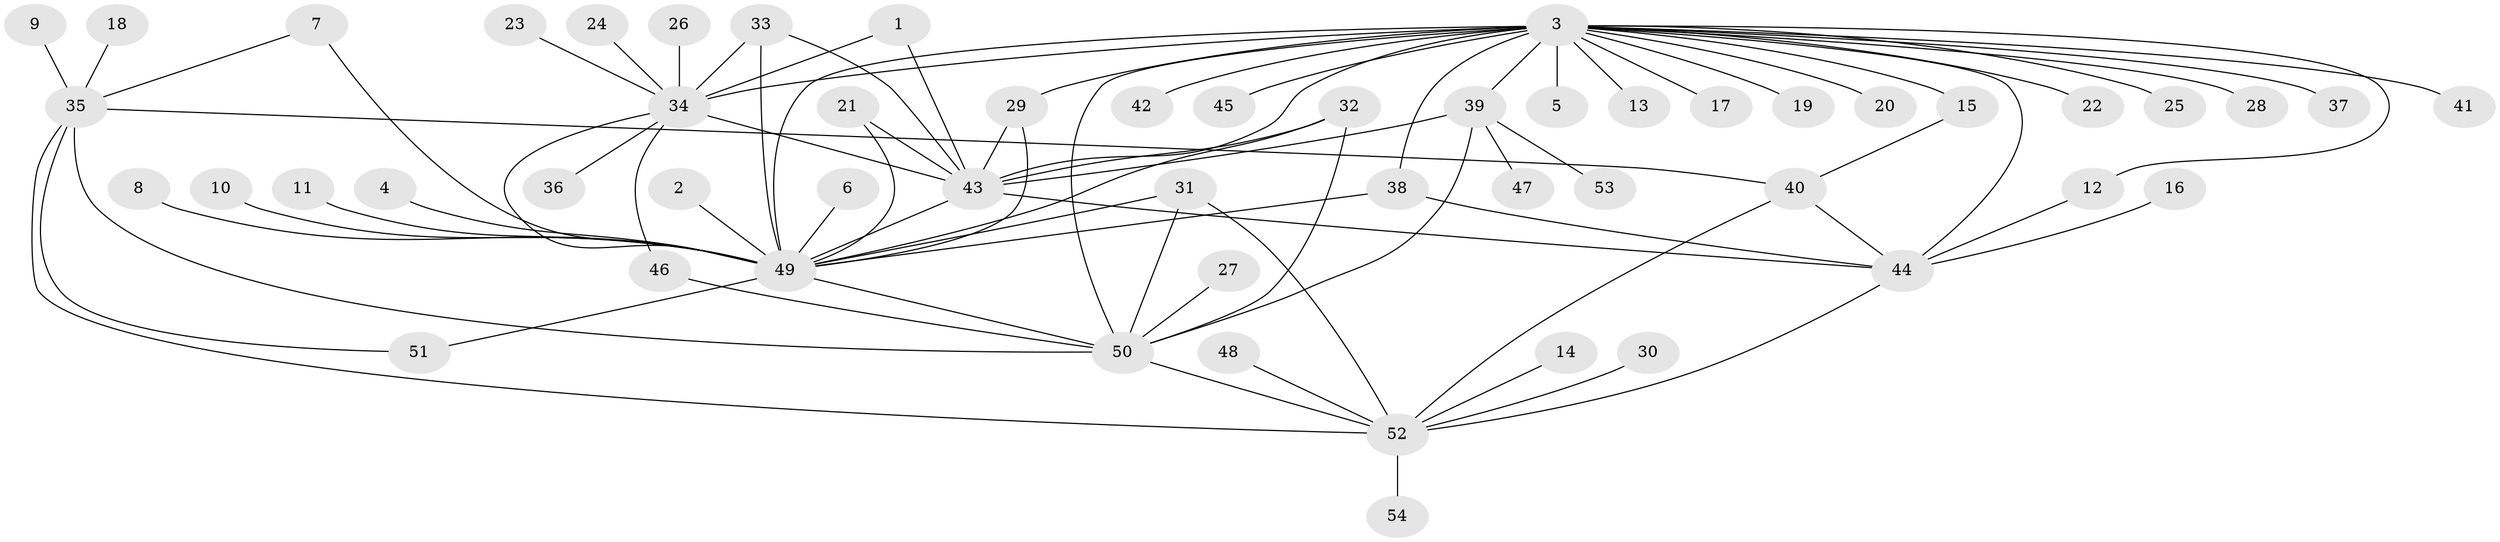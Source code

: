 // original degree distribution, {6: 0.018518518518518517, 24: 0.009259259259259259, 15: 0.009259259259259259, 3: 0.05555555555555555, 8: 0.027777777777777776, 13: 0.018518518518518517, 2: 0.25, 7: 0.027777777777777776, 5: 0.037037037037037035, 9: 0.009259259259259259, 1: 0.4722222222222222, 4: 0.06481481481481481}
// Generated by graph-tools (version 1.1) at 2025/25/03/09/25 03:25:58]
// undirected, 54 vertices, 81 edges
graph export_dot {
graph [start="1"]
  node [color=gray90,style=filled];
  1;
  2;
  3;
  4;
  5;
  6;
  7;
  8;
  9;
  10;
  11;
  12;
  13;
  14;
  15;
  16;
  17;
  18;
  19;
  20;
  21;
  22;
  23;
  24;
  25;
  26;
  27;
  28;
  29;
  30;
  31;
  32;
  33;
  34;
  35;
  36;
  37;
  38;
  39;
  40;
  41;
  42;
  43;
  44;
  45;
  46;
  47;
  48;
  49;
  50;
  51;
  52;
  53;
  54;
  1 -- 34 [weight=1.0];
  1 -- 43 [weight=1.0];
  2 -- 49 [weight=1.0];
  3 -- 5 [weight=1.0];
  3 -- 12 [weight=1.0];
  3 -- 13 [weight=1.0];
  3 -- 15 [weight=1.0];
  3 -- 17 [weight=1.0];
  3 -- 19 [weight=1.0];
  3 -- 20 [weight=1.0];
  3 -- 22 [weight=1.0];
  3 -- 25 [weight=1.0];
  3 -- 28 [weight=1.0];
  3 -- 29 [weight=1.0];
  3 -- 34 [weight=1.0];
  3 -- 37 [weight=1.0];
  3 -- 38 [weight=1.0];
  3 -- 39 [weight=1.0];
  3 -- 41 [weight=1.0];
  3 -- 42 [weight=1.0];
  3 -- 43 [weight=1.0];
  3 -- 44 [weight=2.0];
  3 -- 45 [weight=1.0];
  3 -- 49 [weight=3.0];
  3 -- 50 [weight=3.0];
  4 -- 49 [weight=1.0];
  6 -- 49 [weight=1.0];
  7 -- 35 [weight=1.0];
  7 -- 49 [weight=1.0];
  8 -- 49 [weight=1.0];
  9 -- 35 [weight=1.0];
  10 -- 49 [weight=1.0];
  11 -- 49 [weight=2.0];
  12 -- 44 [weight=1.0];
  14 -- 52 [weight=1.0];
  15 -- 40 [weight=1.0];
  16 -- 44 [weight=1.0];
  18 -- 35 [weight=1.0];
  21 -- 43 [weight=1.0];
  21 -- 49 [weight=1.0];
  23 -- 34 [weight=1.0];
  24 -- 34 [weight=1.0];
  26 -- 34 [weight=1.0];
  27 -- 50 [weight=1.0];
  29 -- 43 [weight=1.0];
  29 -- 49 [weight=1.0];
  30 -- 52 [weight=1.0];
  31 -- 49 [weight=3.0];
  31 -- 50 [weight=1.0];
  31 -- 52 [weight=1.0];
  32 -- 43 [weight=1.0];
  32 -- 49 [weight=1.0];
  32 -- 50 [weight=1.0];
  33 -- 34 [weight=2.0];
  33 -- 43 [weight=1.0];
  33 -- 49 [weight=1.0];
  34 -- 36 [weight=1.0];
  34 -- 43 [weight=3.0];
  34 -- 46 [weight=1.0];
  34 -- 49 [weight=1.0];
  35 -- 40 [weight=1.0];
  35 -- 50 [weight=1.0];
  35 -- 51 [weight=1.0];
  35 -- 52 [weight=1.0];
  38 -- 44 [weight=1.0];
  38 -- 49 [weight=1.0];
  39 -- 43 [weight=2.0];
  39 -- 47 [weight=1.0];
  39 -- 50 [weight=1.0];
  39 -- 53 [weight=1.0];
  40 -- 44 [weight=1.0];
  40 -- 52 [weight=1.0];
  43 -- 44 [weight=1.0];
  43 -- 49 [weight=1.0];
  44 -- 52 [weight=1.0];
  46 -- 50 [weight=1.0];
  48 -- 52 [weight=1.0];
  49 -- 50 [weight=1.0];
  49 -- 51 [weight=1.0];
  50 -- 52 [weight=1.0];
  52 -- 54 [weight=1.0];
}
